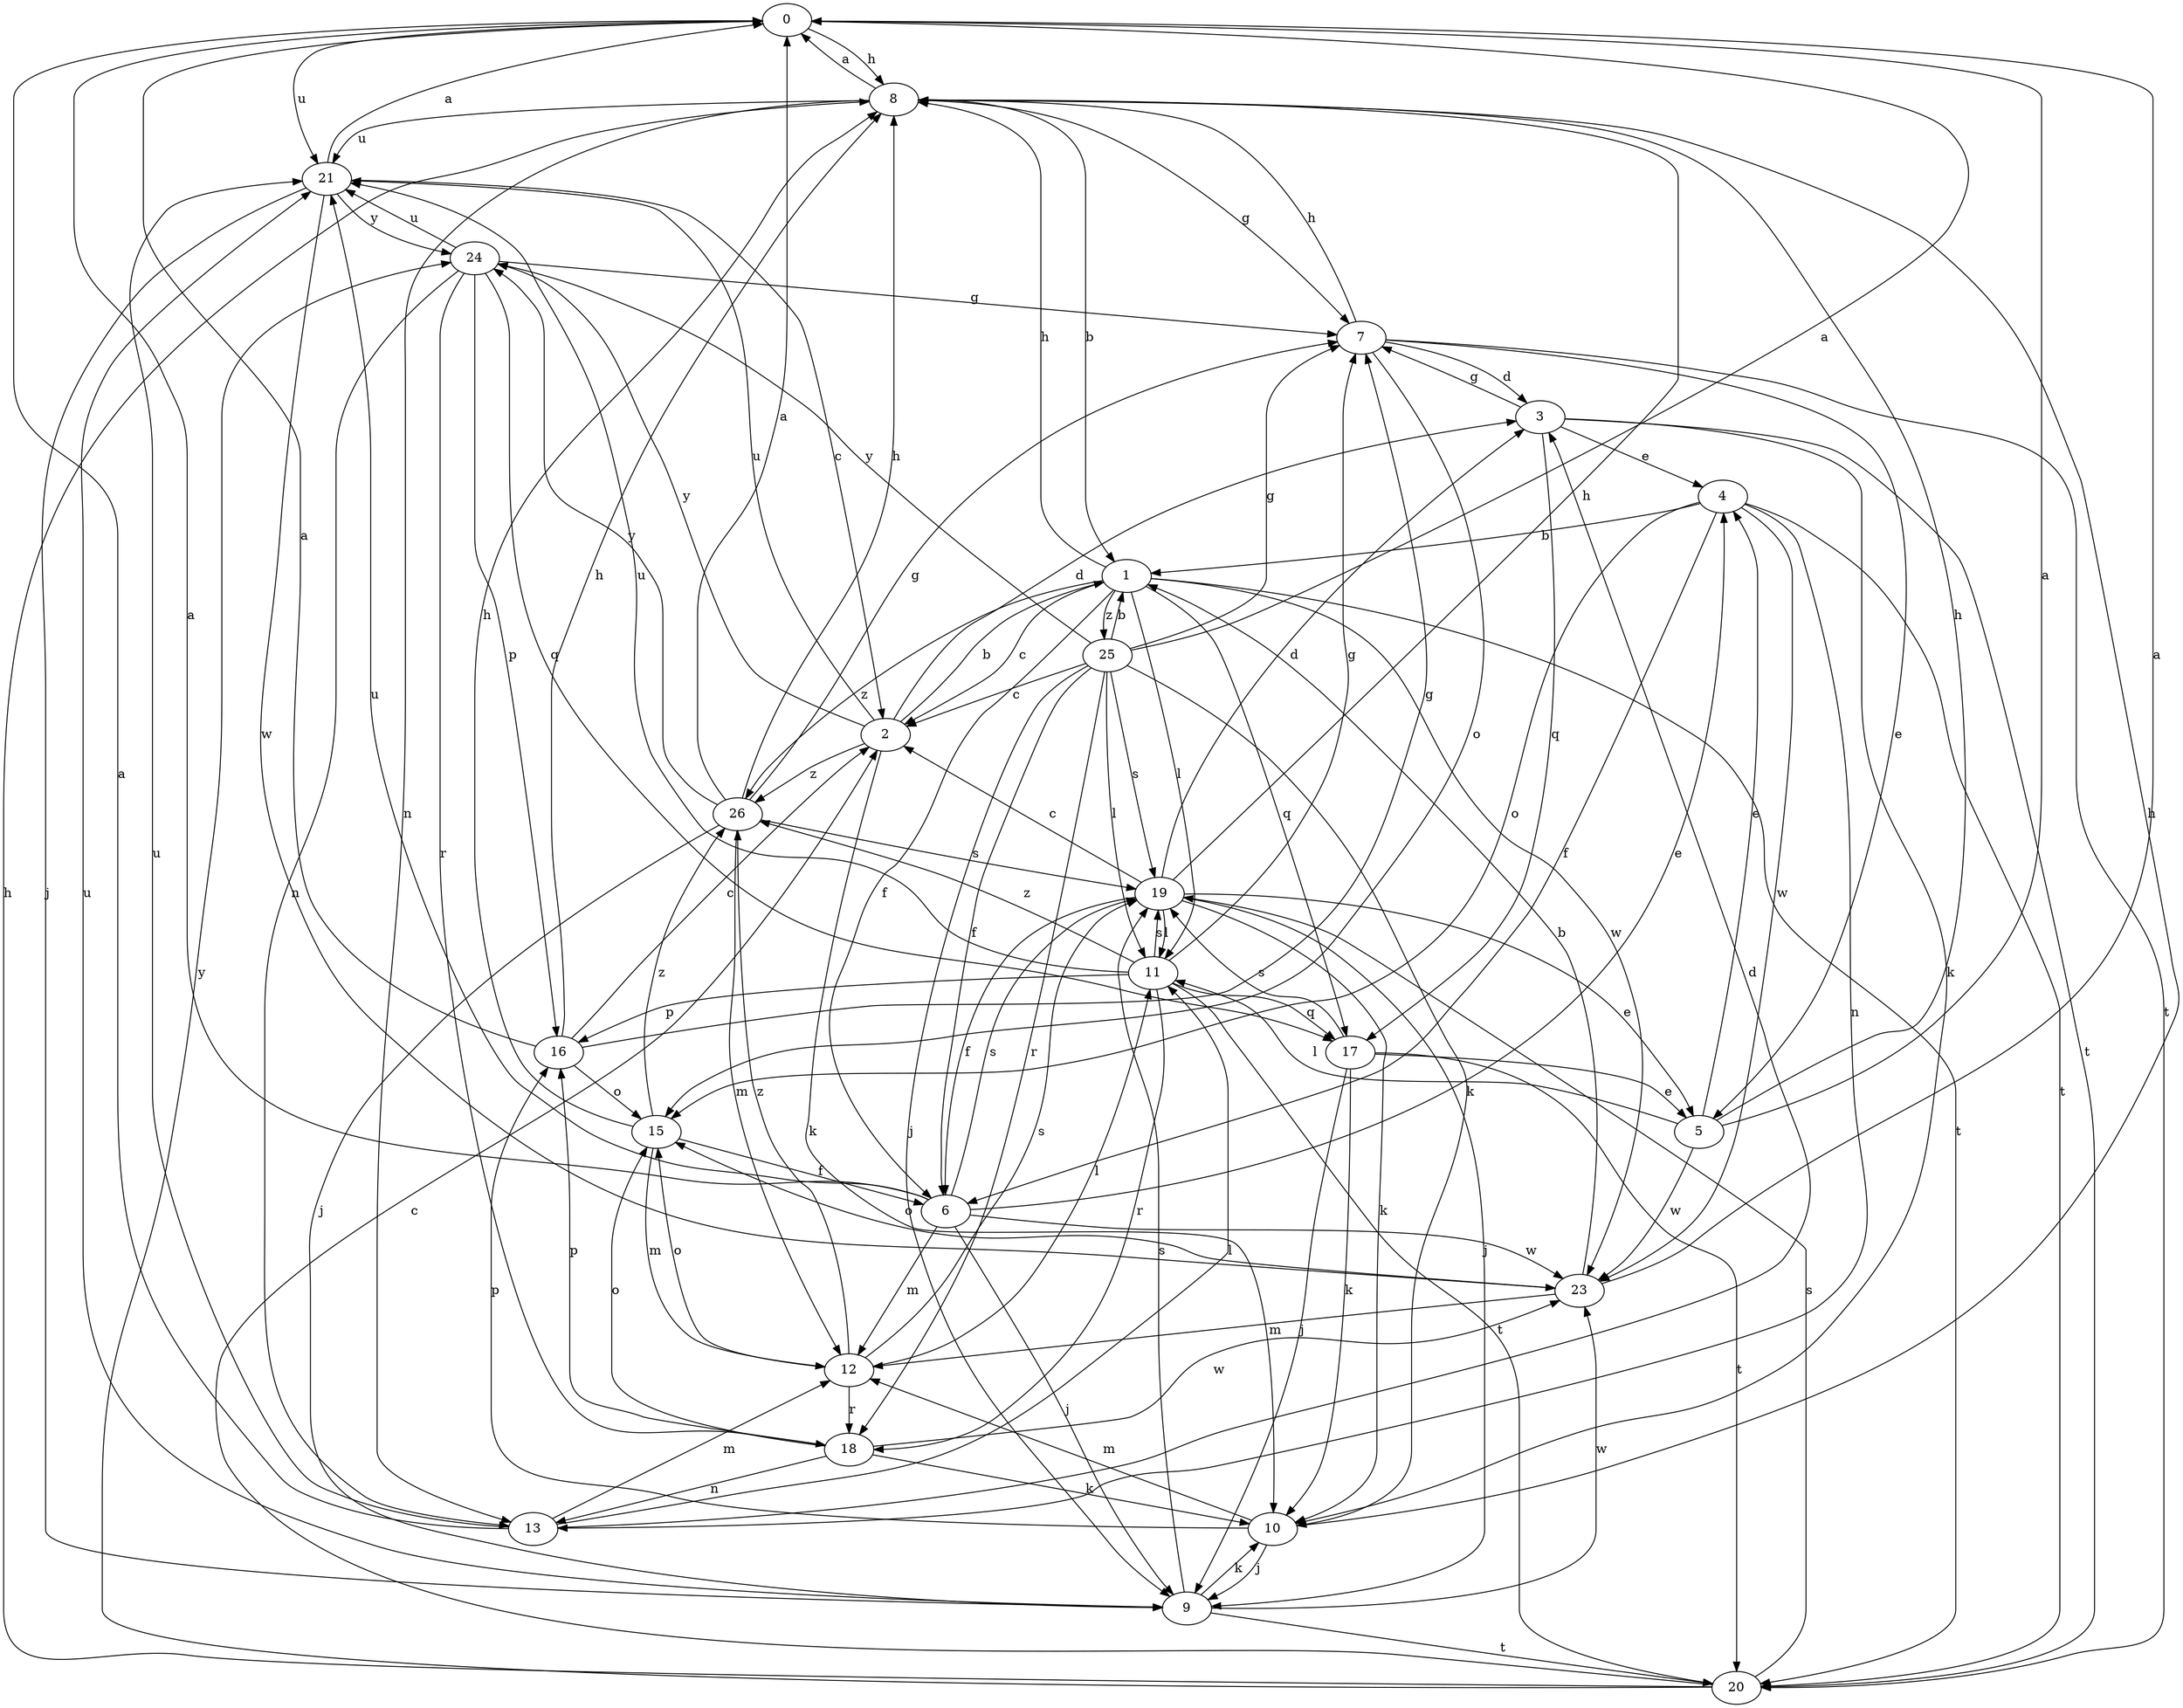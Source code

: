 strict digraph  {
0;
1;
2;
3;
4;
5;
6;
7;
8;
9;
10;
11;
12;
13;
15;
16;
17;
18;
19;
20;
21;
23;
24;
25;
26;
0 -> 8  [label=h];
0 -> 21  [label=u];
1 -> 2  [label=c];
1 -> 6  [label=f];
1 -> 8  [label=h];
1 -> 11  [label=l];
1 -> 17  [label=q];
1 -> 20  [label=t];
1 -> 23  [label=w];
1 -> 25  [label=z];
1 -> 26  [label=z];
2 -> 1  [label=b];
2 -> 3  [label=d];
2 -> 10  [label=k];
2 -> 21  [label=u];
2 -> 24  [label=y];
2 -> 26  [label=z];
3 -> 4  [label=e];
3 -> 7  [label=g];
3 -> 10  [label=k];
3 -> 17  [label=q];
3 -> 20  [label=t];
4 -> 1  [label=b];
4 -> 6  [label=f];
4 -> 13  [label=n];
4 -> 15  [label=o];
4 -> 20  [label=t];
4 -> 23  [label=w];
5 -> 0  [label=a];
5 -> 4  [label=e];
5 -> 8  [label=h];
5 -> 11  [label=l];
5 -> 23  [label=w];
6 -> 0  [label=a];
6 -> 4  [label=e];
6 -> 9  [label=j];
6 -> 12  [label=m];
6 -> 19  [label=s];
6 -> 21  [label=u];
6 -> 23  [label=w];
7 -> 3  [label=d];
7 -> 5  [label=e];
7 -> 8  [label=h];
7 -> 15  [label=o];
7 -> 20  [label=t];
8 -> 0  [label=a];
8 -> 1  [label=b];
8 -> 7  [label=g];
8 -> 13  [label=n];
8 -> 21  [label=u];
9 -> 10  [label=k];
9 -> 19  [label=s];
9 -> 20  [label=t];
9 -> 21  [label=u];
9 -> 23  [label=w];
10 -> 8  [label=h];
10 -> 9  [label=j];
10 -> 12  [label=m];
10 -> 16  [label=p];
11 -> 7  [label=g];
11 -> 16  [label=p];
11 -> 17  [label=q];
11 -> 18  [label=r];
11 -> 19  [label=s];
11 -> 20  [label=t];
11 -> 21  [label=u];
11 -> 26  [label=z];
12 -> 11  [label=l];
12 -> 15  [label=o];
12 -> 18  [label=r];
12 -> 19  [label=s];
12 -> 26  [label=z];
13 -> 0  [label=a];
13 -> 3  [label=d];
13 -> 11  [label=l];
13 -> 12  [label=m];
13 -> 21  [label=u];
15 -> 6  [label=f];
15 -> 8  [label=h];
15 -> 12  [label=m];
15 -> 26  [label=z];
16 -> 0  [label=a];
16 -> 2  [label=c];
16 -> 7  [label=g];
16 -> 8  [label=h];
16 -> 15  [label=o];
17 -> 5  [label=e];
17 -> 9  [label=j];
17 -> 10  [label=k];
17 -> 19  [label=s];
17 -> 20  [label=t];
18 -> 10  [label=k];
18 -> 13  [label=n];
18 -> 15  [label=o];
18 -> 16  [label=p];
18 -> 23  [label=w];
19 -> 2  [label=c];
19 -> 3  [label=d];
19 -> 5  [label=e];
19 -> 6  [label=f];
19 -> 8  [label=h];
19 -> 9  [label=j];
19 -> 10  [label=k];
19 -> 11  [label=l];
20 -> 2  [label=c];
20 -> 8  [label=h];
20 -> 19  [label=s];
20 -> 24  [label=y];
21 -> 0  [label=a];
21 -> 2  [label=c];
21 -> 9  [label=j];
21 -> 23  [label=w];
21 -> 24  [label=y];
23 -> 0  [label=a];
23 -> 1  [label=b];
23 -> 12  [label=m];
23 -> 15  [label=o];
24 -> 7  [label=g];
24 -> 13  [label=n];
24 -> 16  [label=p];
24 -> 17  [label=q];
24 -> 18  [label=r];
24 -> 21  [label=u];
25 -> 0  [label=a];
25 -> 1  [label=b];
25 -> 2  [label=c];
25 -> 6  [label=f];
25 -> 7  [label=g];
25 -> 9  [label=j];
25 -> 10  [label=k];
25 -> 11  [label=l];
25 -> 18  [label=r];
25 -> 19  [label=s];
25 -> 24  [label=y];
26 -> 0  [label=a];
26 -> 7  [label=g];
26 -> 8  [label=h];
26 -> 9  [label=j];
26 -> 12  [label=m];
26 -> 19  [label=s];
26 -> 24  [label=y];
}
